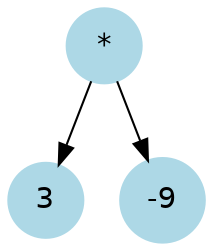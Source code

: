 digraph ExpressionTree {
    node [shape=circle, style=filled, color=lightblue, fontname="Helvetica"];
    "1958196119504" [label="*"];
    "1958196119504" -> "1958196116944";
    "1958196116944" [label="3"];
    "1958196119504" -> "1958196117648";
    "1958196117648" [label="-9"];
}

